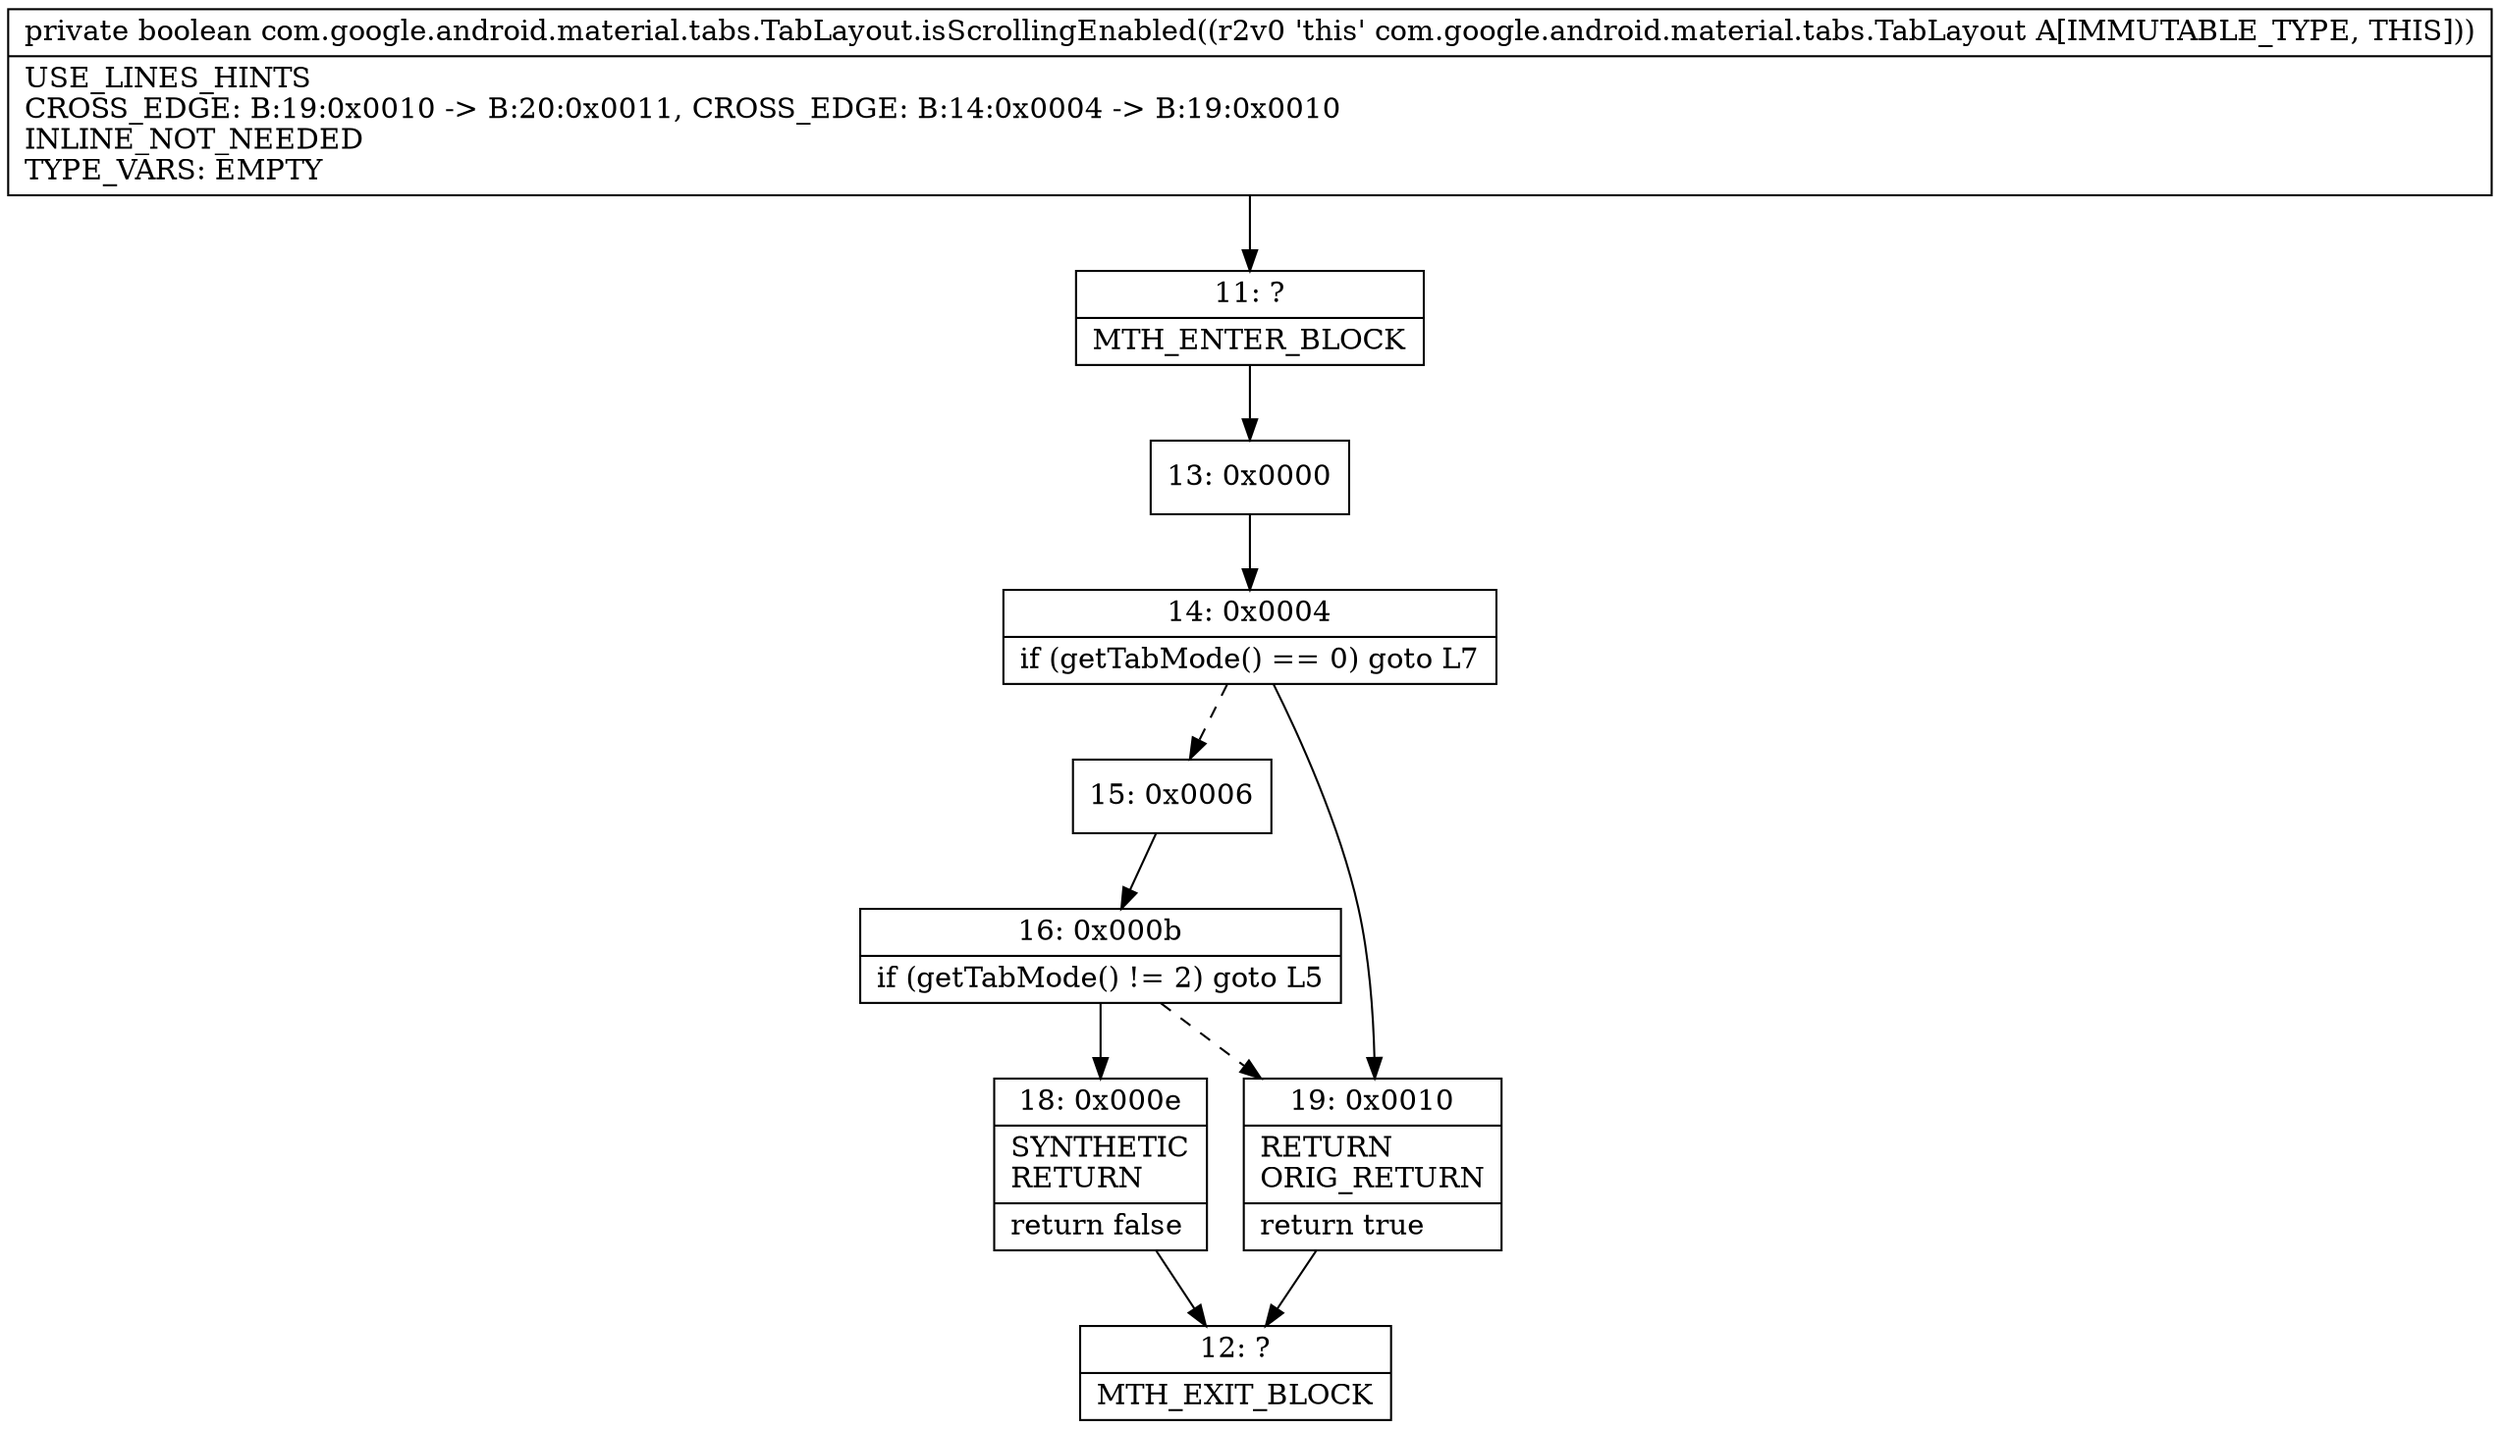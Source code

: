 digraph "CFG forcom.google.android.material.tabs.TabLayout.isScrollingEnabled()Z" {
Node_11 [shape=record,label="{11\:\ ?|MTH_ENTER_BLOCK\l}"];
Node_13 [shape=record,label="{13\:\ 0x0000}"];
Node_14 [shape=record,label="{14\:\ 0x0004|if (getTabMode() == 0) goto L7\l}"];
Node_15 [shape=record,label="{15\:\ 0x0006}"];
Node_16 [shape=record,label="{16\:\ 0x000b|if (getTabMode() != 2) goto L5\l}"];
Node_18 [shape=record,label="{18\:\ 0x000e|SYNTHETIC\lRETURN\l|return false\l}"];
Node_12 [shape=record,label="{12\:\ ?|MTH_EXIT_BLOCK\l}"];
Node_19 [shape=record,label="{19\:\ 0x0010|RETURN\lORIG_RETURN\l|return true\l}"];
MethodNode[shape=record,label="{private boolean com.google.android.material.tabs.TabLayout.isScrollingEnabled((r2v0 'this' com.google.android.material.tabs.TabLayout A[IMMUTABLE_TYPE, THIS]))  | USE_LINES_HINTS\lCROSS_EDGE: B:19:0x0010 \-\> B:20:0x0011, CROSS_EDGE: B:14:0x0004 \-\> B:19:0x0010\lINLINE_NOT_NEEDED\lTYPE_VARS: EMPTY\l}"];
MethodNode -> Node_11;Node_11 -> Node_13;
Node_13 -> Node_14;
Node_14 -> Node_15[style=dashed];
Node_14 -> Node_19;
Node_15 -> Node_16;
Node_16 -> Node_18;
Node_16 -> Node_19[style=dashed];
Node_18 -> Node_12;
Node_19 -> Node_12;
}


